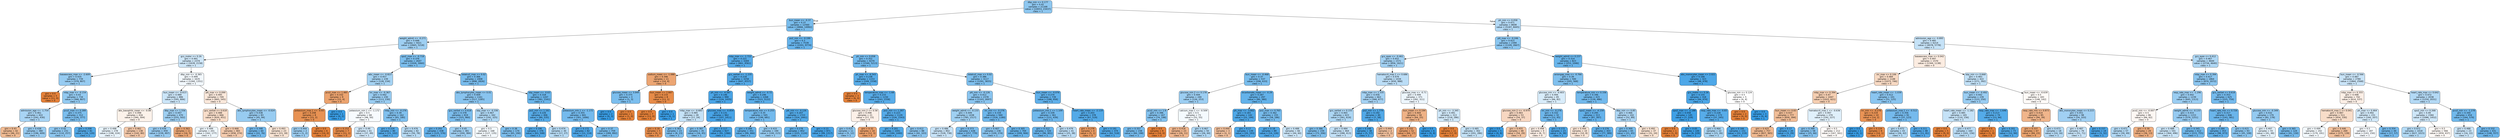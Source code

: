 digraph Tree {
node [shape=box, style="filled, rounded", color="black", fontname="helvetica"] ;
edge [fontname="helvetica"] ;
0 [label="dbp_min <= 0.177\ngini = 0.42\nsamples = 21168\nvalue = [10053, 23437]\nclass = 1", fillcolor="#8ec7f0"] ;
1 [label="bun_mean <= -0.37\ngini = 0.37\nsamples = 12560\nvalue = [4866, 14992]\nclass = 1", fillcolor="#79bded"] ;
0 -> 1 [labeldistance=2.5, labelangle=45, headlabel="True"] ;
2 [label="weight_admit <= -0.271\ngini = 0.448\nsamples = 5021\nvalue = [2665, 5218]\nclass = 1", fillcolor="#9ecff2"] ;
1 -> 2 ;
3 [label="gcs_motor <= 0.26\ngini = 0.491\nsamples = 2374\nvalue = [1639, 2158]\nclass = 1", fillcolor="#cfe7f9"] ;
2 -> 3 ;
4 [label="baseexcess_max <= -2.609\ngini = 0.435\nsamples = 739\nvalue = [379, 807]\nclass = 1", fillcolor="#96cbf1"] ;
3 -> 4 ;
5 [label="gini = 0.0\nsamples = 5\nvalue = [11, 0]\nclass = 0", fillcolor="#e58139"] ;
4 -> 5 ;
6 [label="mbp_max <= -0.154\ngini = 0.43\nsamples = 734\nvalue = [368, 807]\nclass = 1", fillcolor="#93caf1"] ;
4 -> 6 ;
7 [label="admission_age <= -1.754\ngini = 0.461\nsamples = 422\nvalue = [242, 430]\nclass = 1", fillcolor="#a8d4f4"] ;
6 -> 7 ;
8 [label="gini = 0.43\nsamples = 42\nvalue = [46, 21]\nclass = 0", fillcolor="#f1bb93"] ;
7 -> 8 ;
9 [label="gini = 0.438\nsamples = 380\nvalue = [196, 409]\nclass = 1", fillcolor="#98ccf1"] ;
7 -> 9 ;
10 [label="pco2_max <= 0.289\ngini = 0.375\nsamples = 312\nvalue = [126, 377]\nclass = 1", fillcolor="#7bbeee"] ;
6 -> 10 ;
11 [label="gini = 0.42\nsamples = 231\nvalue = [110, 257]\nclass = 1", fillcolor="#8ec7f0"] ;
10 -> 11 ;
12 [label="gini = 0.208\nsamples = 81\nvalue = [16, 120]\nclass = 1", fillcolor="#53aae8"] ;
10 -> 12 ;
13 [label="dbp_min <= -0.365\ngini = 0.499\nsamples = 1635\nvalue = [1260, 1351]\nclass = 1", fillcolor="#f2f8fd"] ;
3 -> 13 ;
14 [label="bun_mean <= -0.615\ngini = 0.489\nsamples = 886\nvalue = [595, 806]\nclass = 1", fillcolor="#cbe5f8"] ;
13 -> 14 ;
15 [label="abs_basophils_mean <= -0.08\ngini = 0.498\nsamples = 416\nvalue = [340, 304]\nclass = 0", fillcolor="#fcf2ea"] ;
14 -> 15 ;
16 [label="gini = 0.498\nsamples = 278\nvalue = [198, 224]\nclass = 1", fillcolor="#e8f4fc"] ;
15 -> 16 ;
17 [label="gini = 0.461\nsamples = 138\nvalue = [142, 80]\nclass = 0", fillcolor="#f4c8a9"] ;
15 -> 17 ;
18 [label="dbp_max <= 1.556\ngini = 0.447\nsamples = 470\nvalue = [255, 502]\nclass = 1", fillcolor="#9ecff2"] ;
14 -> 18 ;
19 [label="gini = 0.439\nsamples = 459\nvalue = [239, 497]\nclass = 1", fillcolor="#98ccf2"] ;
18 -> 19 ;
20 [label="gini = 0.363\nsamples = 11\nvalue = [16, 5]\nclass = 0", fillcolor="#eda877"] ;
18 -> 20 ;
21 [label="ptt_max <= 0.099\ngini = 0.495\nsamples = 749\nvalue = [665, 545]\nclass = 0", fillcolor="#fae8db"] ;
13 -> 21 ;
22 [label="gcs_verbal <= 0.618\ngini = 0.488\nsamples = 666\nvalue = [620, 451]\nclass = 0", fillcolor="#f8ddc9"] ;
21 -> 22 ;
23 [label="gini = 0.499\nsamples = 201\nvalue = [162, 177]\nclass = 1", fillcolor="#eef7fd"] ;
22 -> 23 ;
24 [label="gini = 0.468\nsamples = 465\nvalue = [458, 274]\nclass = 0", fillcolor="#f5ccaf"] ;
22 -> 24 ;
25 [label="abs_lymphocytes_mean <= -0.024\ngini = 0.438\nsamples = 83\nvalue = [45, 94]\nclass = 1", fillcolor="#98ccf1"] ;
21 -> 25 ;
26 [label="gini = 0.348\nsamples = 60\nvalue = [22, 76]\nclass = 1", fillcolor="#72b9ed"] ;
25 -> 26 ;
27 [label="gini = 0.493\nsamples = 23\nvalue = [23, 18]\nclass = 0", fillcolor="#f9e4d4"] ;
25 -> 27 ;
28 [label="spo2_max <= -0.718\ngini = 0.376\nsamples = 2647\nvalue = [1026, 3060]\nclass = 1", fillcolor="#7bbeee"] ;
2 -> 28 ;
29 [label="wbc_mean <= -0.823\ngini = 0.457\nsamples = 239\nvalue = [128, 234]\nclass = 1", fillcolor="#a5d3f3"] ;
28 -> 29 ;
30 [label="pco2_max <= 1.485\ngini = 0.332\nsamples = 9\nvalue = [15, 4]\nclass = 0", fillcolor="#eca36e"] ;
29 -> 30 ;
31 [label="potassium_max.1 <= -0.93\ngini = 0.208\nsamples = 8\nvalue = [15, 2]\nclass = 0", fillcolor="#e89253"] ;
30 -> 31 ;
32 [label="gini = 0.444\nsamples = 2\nvalue = [1, 2]\nclass = 1", fillcolor="#9ccef2"] ;
31 -> 32 ;
33 [label="gini = 0.0\nsamples = 6\nvalue = [14, 0]\nclass = 0", fillcolor="#e58139"] ;
31 -> 33 ;
34 [label="gini = 0.0\nsamples = 1\nvalue = [0, 2]\nclass = 1", fillcolor="#399de5"] ;
30 -> 34 ;
35 [label="inr_max <= -0.367\ngini = 0.442\nsamples = 230\nvalue = [113, 230]\nclass = 1", fillcolor="#9acdf2"] ;
29 -> 35 ;
36 [label="potassium_min.1 <= -1.172\ngini = 0.5\nsamples = 68\nvalue = [48, 50]\nclass = 1", fillcolor="#f7fbfe"] ;
35 -> 36 ;
37 [label="gini = 0.153\nsamples = 7\nvalue = [11, 1]\nclass = 0", fillcolor="#e78c4b"] ;
36 -> 37 ;
38 [label="gini = 0.49\nsamples = 61\nvalue = [37, 49]\nclass = 1", fillcolor="#cfe7f9"] ;
36 -> 38 ;
39 [label="mbp_min <= -0.276\ngini = 0.39\nsamples = 162\nvalue = [65, 180]\nclass = 1", fillcolor="#80c0ee"] ;
35 -> 39 ;
40 [label="gini = 0.224\nsamples = 80\nvalue = [15, 102]\nclass = 1", fillcolor="#56abe9"] ;
39 -> 40 ;
41 [label="gini = 0.476\nsamples = 82\nvalue = [50, 78]\nclass = 1", fillcolor="#b8dcf6"] ;
39 -> 41 ;
42 [label="totalco2_max <= 0.02\ngini = 0.366\nsamples = 2408\nvalue = [898, 2826]\nclass = 1", fillcolor="#78bced"] ;
28 -> 42 ;
43 [label="abs_lymphocytes_mean <= 0.01\ngini = 0.409\nsamples = 1161\nvalue = [517, 1285]\nclass = 1", fillcolor="#89c4ef"] ;
42 -> 43 ;
44 [label="gcs_verbal <= 0.618\ngini = 0.378\nsamples = 819\nvalue = [325, 960]\nclass = 1", fillcolor="#7cbeee"] ;
43 -> 44 ;
45 [label="gini = 0.293\nsamples = 438\nvalue = [125, 576]\nclass = 1", fillcolor="#64b2eb"] ;
44 -> 45 ;
46 [label="gini = 0.45\nsamples = 381\nvalue = [200, 384]\nclass = 1", fillcolor="#a0d0f3"] ;
44 -> 46 ;
47 [label="sbp_max <= -0.336\ngini = 0.467\nsamples = 342\nvalue = [192, 325]\nclass = 1", fillcolor="#aed7f4"] ;
43 -> 47 ;
48 [label="gini = 0.5\nsamples = 168\nvalue = [127, 135]\nclass = 1", fillcolor="#f3f9fd"] ;
47 -> 48 ;
49 [label="gini = 0.38\nsamples = 174\nvalue = [65, 190]\nclass = 1", fillcolor="#7dbfee"] ;
47 -> 49 ;
50 [label="sbp_mean <= -0.63\ngini = 0.318\nsamples = 1247\nvalue = [381, 1541]\nclass = 1", fillcolor="#6ab5eb"] ;
42 -> 50 ;
51 [label="po2_min <= 1.161\ngini = 0.226\nsamples = 406\nvalue = [80, 535]\nclass = 1", fillcolor="#57ace9"] ;
50 -> 51 ;
52 [label="gini = 0.196\nsamples = 376\nvalue = [63, 508]\nclass = 1", fillcolor="#52a9e8"] ;
51 -> 52 ;
53 [label="gini = 0.474\nsamples = 30\nvalue = [17, 27]\nclass = 1", fillcolor="#b6dbf5"] ;
51 -> 53 ;
54 [label="potassium_min.1 <= -1.172\ngini = 0.355\nsamples = 841\nvalue = [301, 1006]\nclass = 1", fillcolor="#74baed"] ;
50 -> 54 ;
55 [label="gini = 0.172\nsamples = 82\nvalue = [12, 114]\nclass = 1", fillcolor="#4ea7e8"] ;
54 -> 55 ;
56 [label="gini = 0.37\nsamples = 759\nvalue = [289, 892]\nclass = 1", fillcolor="#79bded"] ;
54 -> 56 ;
57 [label="po2_min <= -0.199\ngini = 0.3\nsamples = 7539\nvalue = [2201, 9774]\nclass = 1", fillcolor="#66b3eb"] ;
1 -> 57 ;
58 [label="mbp_max <= -1.722\ngini = 0.221\nsamples = 3269\nvalue = [661, 4561]\nclass = 1", fillcolor="#56abe9"] ;
57 -> 58 ;
59 [label="sodium_mean <= -1.088\ngini = 0.346\nsamples = 11\nvalue = [14, 4]\nclass = 0", fillcolor="#eca572"] ;
58 -> 59 ;
60 [label="glucose_mean <= 3.049\ngini = 0.375\nsamples = 3\nvalue = [1, 3]\nclass = 1", fillcolor="#7bbeee"] ;
59 -> 60 ;
61 [label="gini = 0.0\nsamples = 2\nvalue = [0, 3]\nclass = 1", fillcolor="#399de5"] ;
60 -> 61 ;
62 [label="gini = 0.0\nsamples = 1\nvalue = [1, 0]\nclass = 0", fillcolor="#e58139"] ;
60 -> 62 ;
63 [label="bun_mean <= 2.667\ngini = 0.133\nsamples = 8\nvalue = [13, 1]\nclass = 0", fillcolor="#e78b48"] ;
59 -> 63 ;
64 [label="gini = 0.0\nsamples = 7\nvalue = [13, 0]\nclass = 0", fillcolor="#e58139"] ;
63 -> 64 ;
65 [label="gini = 0.0\nsamples = 1\nvalue = [0, 1]\nclass = 1", fillcolor="#399de5"] ;
63 -> 65 ;
66 [label="gcs_verbal <= -1.235\ngini = 0.218\nsamples = 3258\nvalue = [647, 4557]\nclass = 1", fillcolor="#55abe9"] ;
58 -> 66 ;
67 [label="ph_min <= -4.587\ngini = 0.146\nsamples = 990\nvalue = [124, 1435]\nclass = 1", fillcolor="#4aa5e7"] ;
66 -> 67 ;
68 [label="mbp_max <= -0.683\ngini = 0.485\nsamples = 28\nvalue = [17, 24]\nclass = 1", fillcolor="#c5e2f7"] ;
67 -> 68 ;
69 [label="gini = 0.18\nsamples = 5\nvalue = [9, 1]\nclass = 0", fillcolor="#e88f4f"] ;
68 -> 69 ;
70 [label="gini = 0.383\nsamples = 23\nvalue = [8, 23]\nclass = 1", fillcolor="#7ebfee"] ;
68 -> 70 ;
71 [label="glucose_max <= -0.854\ngini = 0.131\nsamples = 962\nvalue = [107, 1411]\nclass = 1", fillcolor="#48a4e7"] ;
67 -> 71 ;
72 [label="gini = 0.387\nsamples = 35\nvalue = [16, 45]\nclass = 1", fillcolor="#7fc0ee"] ;
71 -> 72 ;
73 [label="gini = 0.117\nsamples = 927\nvalue = [91, 1366]\nclass = 1", fillcolor="#46a4e7"] ;
71 -> 73 ;
74 [label="weight_admit <= -0.72\ngini = 0.246\nsamples = 2268\nvalue = [523, 3122]\nclass = 1", fillcolor="#5aade9"] ;
66 -> 74 ;
75 [label="temperature_min <= 0.255\ngini = 0.35\nsamples = 545\nvalue = [199, 681]\nclass = 1", fillcolor="#73baed"] ;
74 -> 75 ;
76 [label="gini = 0.289\nsamples = 351\nvalue = [99, 466]\nclass = 1", fillcolor="#63b2eb"] ;
75 -> 76 ;
77 [label="gini = 0.433\nsamples = 194\nvalue = [100, 215]\nclass = 1", fillcolor="#95cbf1"] ;
75 -> 77 ;
78 [label="ptt_min <= -0.126\ngini = 0.207\nsamples = 1723\nvalue = [324, 2441]\nclass = 1", fillcolor="#53aae8"] ;
74 -> 78 ;
79 [label="gini = 0.278\nsamples = 852\nvalue = [225, 1124]\nclass = 1", fillcolor="#61b1ea"] ;
78 -> 79 ;
80 [label="gini = 0.13\nsamples = 871\nvalue = [99, 1317]\nclass = 1", fillcolor="#48a4e7"] ;
78 -> 80 ;
81 [label="ph_min <= 0.058\ngini = 0.352\nsamples = 4270\nvalue = [1540, 5213]\nclass = 1", fillcolor="#73baed"] ;
57 -> 81 ;
82 [label="ph_max <= -6.543\ngini = 0.238\nsamples = 1153\nvalue = [249, 1558]\nclass = 1", fillcolor="#59ade9"] ;
81 -> 82 ;
83 [label="gini = 0.0\nsamples = 3\nvalue = [6, 0]\nclass = 0", fillcolor="#e58139"] ;
82 -> 83 ;
84 [label="temperature_max <= -1.68\ngini = 0.233\nsamples = 1150\nvalue = [243, 1558]\nclass = 1", fillcolor="#58ace9"] ;
82 -> 84 ;
85 [label="glucose_min.2 <= 0.58\ngini = 0.498\nsamples = 21\nvalue = [17, 15]\nclass = 0", fillcolor="#fcf0e8"] ;
84 -> 85 ;
86 [label="gini = 0.415\nsamples = 11\nvalue = [5, 12]\nclass = 1", fillcolor="#8bc6f0"] ;
85 -> 86 ;
87 [label="gini = 0.32\nsamples = 10\nvalue = [12, 3]\nclass = 0", fillcolor="#eca06a"] ;
85 -> 87 ;
88 [label="po2_min <= 1.287\ngini = 0.223\nsamples = 1129\nvalue = [226, 1543]\nclass = 1", fillcolor="#56abe9"] ;
84 -> 88 ;
89 [label="gini = 0.201\nsamples = 1041\nvalue = [184, 1440]\nclass = 1", fillcolor="#52aae8"] ;
88 -> 89 ;
90 [label="gini = 0.412\nsamples = 88\nvalue = [42, 103]\nclass = 1", fillcolor="#8ac5f0"] ;
88 -> 90 ;
91 [label="totalco2_max <= 0.02\ngini = 0.386\nsamples = 3117\nvalue = [1291, 3655]\nclass = 1", fillcolor="#7fc0ee"] ;
81 -> 91 ;
92 [label="ptt_min <= -0.126\ngini = 0.412\nsamples = 2378\nvalue = [1103, 2697]\nclass = 1", fillcolor="#8ac5f0"] ;
91 -> 92 ;
93 [label="weight_admit <= -0.133\ngini = 0.449\nsamples = 1438\nvalue = [785, 1517]\nclass = 1", fillcolor="#9fd0f2"] ;
92 -> 93 ;
94 [label="gini = 0.486\nsamples = 802\nvalue = [528, 738]\nclass = 1", fillcolor="#c7e3f8"] ;
93 -> 94 ;
95 [label="gini = 0.373\nsamples = 636\nvalue = [257, 779]\nclass = 1", fillcolor="#7abdee"] ;
93 -> 95 ;
96 [label="inr_min <= -0.276\ngini = 0.334\nsamples = 940\nvalue = [318, 1180]\nclass = 1", fillcolor="#6eb7ec"] ;
92 -> 96 ;
97 [label="gini = 0.407\nsamples = 236\nvalue = [109, 274]\nclass = 1", fillcolor="#88c4ef"] ;
96 -> 97 ;
98 [label="gini = 0.305\nsamples = 704\nvalue = [209, 906]\nclass = 1", fillcolor="#67b4eb"] ;
96 -> 98 ;
99 [label="bun_mean <= -0.076\ngini = 0.274\nsamples = 739\nvalue = [188, 958]\nclass = 1", fillcolor="#60b0ea"] ;
91 -> 99 ;
100 [label="potassium_min.1 <= 1.109\ngini = 0.339\nsamples = 361\nvalue = [121, 439]\nclass = 1", fillcolor="#70b8ec"] ;
99 -> 100 ;
101 [label="gini = 0.312\nsamples = 320\nvalue = [96, 401]\nclass = 1", fillcolor="#68b4eb"] ;
100 -> 101 ;
102 [label="gini = 0.479\nsamples = 41\nvalue = [25, 38]\nclass = 1", fillcolor="#bbddf6"] ;
100 -> 102 ;
103 [label="heart_rate_mean <= -2.119\ngini = 0.203\nsamples = 378\nvalue = [67, 519]\nclass = 1", fillcolor="#53aae8"] ;
99 -> 103 ;
104 [label="gini = 0.278\nsamples = 4\nvalue = [5, 1]\nclass = 0", fillcolor="#ea9a61"] ;
103 -> 104 ;
105 [label="gini = 0.191\nsamples = 374\nvalue = [62, 518]\nclass = 1", fillcolor="#51a9e8"] ;
103 -> 105 ;
106 [label="ph_min <= 0.058\ngini = 0.471\nsamples = 8608\nvalue = [5187, 8445]\nclass = 1", fillcolor="#b3d9f5"] ;
0 -> 106 [labeldistance=2.5, labelangle=-45, headlabel="False"] ;
107 [label="ptt_max <= -0.246\ngini = 0.415\nsamples = 2394\nvalue = [1109, 2667]\nclass = 1", fillcolor="#8bc6f0"] ;
106 -> 107 ;
108 [label="gcs_eyes <= -0.461\ngini = 0.452\nsamples = 1571\nvalue = [856, 1621]\nclass = 1", fillcolor="#a2d1f3"] ;
107 -> 108 ;
109 [label="bun_mean <= -0.468\ngini = 0.37\nsamples = 537\nvalue = [206, 633]\nclass = 1", fillcolor="#79bded"] ;
108 -> 109 ;
110 [label="glucose_min.2 <= 0.178\ngini = 0.444\nsamples = 240\nvalue = [126, 253]\nclass = 1", fillcolor="#9ccef2"] ;
109 -> 110 ;
111 [label="pco2_min <= 1.9\ngini = 0.396\nsamples = 167\nvalue = [74, 198]\nclass = 1", fillcolor="#83c2ef"] ;
110 -> 111 ;
112 [label="gini = 0.357\nsamples = 158\nvalue = [60, 198]\nclass = 1", fillcolor="#75bbed"] ;
111 -> 112 ;
113 [label="gini = 0.0\nsamples = 9\nvalue = [14, 0]\nclass = 0", fillcolor="#e58139"] ;
111 -> 113 ;
114 [label="calcium_max.1 <= -0.509\ngini = 0.5\nsamples = 73\nvalue = [52, 55]\nclass = 1", fillcolor="#f4fafe"] ;
110 -> 114 ;
115 [label="gini = 0.418\nsamples = 23\nvalue = [26, 11]\nclass = 0", fillcolor="#f0b68d"] ;
114 -> 115 ;
116 [label="gini = 0.467\nsamples = 50\nvalue = [26, 44]\nclass = 1", fillcolor="#aed7f4"] ;
114 -> 116 ;
117 [label="bicarbonate_mean <= -0.29\ngini = 0.287\nsamples = 297\nvalue = [80, 380]\nclass = 1", fillcolor="#63b2ea"] ;
109 -> 117 ;
118 [label="ph_max <= -3.662\ngini = 0.183\nsamples = 142\nvalue = [22, 194]\nclass = 1", fillcolor="#4fa8e8"] ;
117 -> 118 ;
119 [label="gini = 0.444\nsamples = 3\nvalue = [2, 1]\nclass = 0", fillcolor="#f2c09c"] ;
118 -> 119 ;
120 [label="gini = 0.17\nsamples = 139\nvalue = [20, 193]\nclass = 1", fillcolor="#4ea7e8"] ;
118 -> 120 ;
121 [label="po2_max <= 0.765\ngini = 0.362\nsamples = 155\nvalue = [58, 186]\nclass = 1", fillcolor="#77bced"] ;
117 -> 121 ;
122 [label="gini = 0.18\nsamples = 89\nvalue = [14, 126]\nclass = 1", fillcolor="#4fa8e8"] ;
121 -> 122 ;
123 [label="gini = 0.488\nsamples = 66\nvalue = [44, 60]\nclass = 1", fillcolor="#cae5f8"] ;
121 -> 123 ;
124 [label="hematocrit_max.1 <= 0.686\ngini = 0.479\nsamples = 1034\nvalue = [650, 988]\nclass = 1", fillcolor="#bbddf6"] ;
108 -> 124 ;
125 [label="mbp_max <= 1.335\ngini = 0.456\nsamples = 663\nvalue = [368, 677]\nclass = 1", fillcolor="#a5d2f3"] ;
124 -> 125 ;
126 [label="gcs_verbal <= 0.155\ngini = 0.465\nsamples = 623\nvalue = [361, 619]\nclass = 1", fillcolor="#acd6f4"] ;
125 -> 126 ;
127 [label="gini = 0.386\nsamples = 159\nvalue = [73, 206]\nclass = 1", fillcolor="#7fc0ee"] ;
126 -> 127 ;
128 [label="gini = 0.484\nsamples = 464\nvalue = [288, 413]\nclass = 1", fillcolor="#c3e1f7"] ;
126 -> 128 ;
129 [label="po2_min <= 1.779\ngini = 0.192\nsamples = 40\nvalue = [7, 58]\nclass = 1", fillcolor="#51a9e8"] ;
125 -> 129 ;
130 [label="gini = 0.148\nsamples = 38\nvalue = [5, 57]\nclass = 1", fillcolor="#4aa6e7"] ;
129 -> 130 ;
131 [label="gini = 0.444\nsamples = 2\nvalue = [2, 1]\nclass = 0", fillcolor="#f2c09c"] ;
129 -> 131 ;
132 [label="glucose_max <= -0.71\ngini = 0.499\nsamples = 371\nvalue = [282, 311]\nclass = 1", fillcolor="#edf6fd"] ;
124 -> 132 ;
133 [label="bun_mean <= 0.194\ngini = 0.404\nsamples = 58\nvalue = [64, 25]\nclass = 0", fillcolor="#efb286"] ;
132 -> 133 ;
134 [label="gini = 0.332\nsamples = 52\nvalue = [64, 17]\nclass = 0", fillcolor="#eca26e"] ;
133 -> 134 ;
135 [label="gini = 0.0\nsamples = 6\nvalue = [0, 8]\nclass = 1", fillcolor="#399de5"] ;
133 -> 135 ;
136 [label="ph_min <= -3.345\ngini = 0.491\nsamples = 313\nvalue = [218, 286]\nclass = 1", fillcolor="#d0e8f9"] ;
132 -> 136 ;
137 [label="gini = 0.0\nsamples = 11\nvalue = [17, 0]\nclass = 0", fillcolor="#e58139"] ;
136 -> 137 ;
138 [label="gini = 0.485\nsamples = 302\nvalue = [201, 286]\nclass = 1", fillcolor="#c4e2f7"] ;
136 -> 138 ;
139 [label="weight_admit <= 0.237\ngini = 0.314\nsamples = 823\nvalue = [253, 1046]\nclass = 1", fillcolor="#69b5eb"] ;
107 -> 139 ;
140 [label="aniongap_max <= -0.766\ngini = 0.39\nsamples = 500\nvalue = [205, 568]\nclass = 1", fillcolor="#80c0ee"] ;
139 -> 140 ;
141 [label="glucose_min <= -0.403\ngini = 0.494\nsamples = 85\nvalue = [66, 82]\nclass = 1", fillcolor="#d8ecfa"] ;
140 -> 141 ;
142 [label="glucose_min.2 <= -0.979\ngini = 0.483\nsamples = 53\nvalue = [54, 37]\nclass = 0", fillcolor="#f7d7c1"] ;
141 -> 142 ;
143 [label="gini = 0.0\nsamples = 5\nvalue = [0, 8]\nclass = 1", fillcolor="#399de5"] ;
142 -> 143 ;
144 [label="gini = 0.455\nsamples = 48\nvalue = [54, 29]\nclass = 0", fillcolor="#f3c5a3"] ;
142 -> 144 ;
145 [label="inr_min <= -0.276\ngini = 0.332\nsamples = 32\nvalue = [12, 45]\nclass = 1", fillcolor="#6eb7ec"] ;
141 -> 145 ;
146 [label="gini = 0.498\nsamples = 9\nvalue = [8, 7]\nclass = 0", fillcolor="#fcefe6"] ;
145 -> 146 ;
147 [label="gini = 0.172\nsamples = 23\nvalue = [4, 38]\nclass = 1", fillcolor="#4ea7e8"] ;
145 -> 147 ;
148 [label="temperature_min <= 0.336\ngini = 0.346\nsamples = 415\nvalue = [139, 486]\nclass = 1", fillcolor="#72b9ec"] ;
140 -> 148 ;
149 [label="spo2_mean <= -4.159\ngini = 0.295\nsamples = 313\nvalue = [87, 397]\nclass = 1", fillcolor="#64b2eb"] ;
148 -> 149 ;
150 [label="gini = 0.494\nsamples = 10\nvalue = [10, 8]\nclass = 0", fillcolor="#fae6d7"] ;
149 -> 150 ;
151 [label="gini = 0.276\nsamples = 303\nvalue = [77, 389]\nclass = 1", fillcolor="#60b0ea"] ;
149 -> 151 ;
152 [label="dbp_min <= 0.85\ngini = 0.466\nsamples = 102\nvalue = [52, 89]\nclass = 1", fillcolor="#add6f4"] ;
148 -> 152 ;
153 [label="gini = 0.369\nsamples = 65\nvalue = [21, 65]\nclass = 1", fillcolor="#79bded"] ;
152 -> 153 ;
154 [label="gini = 0.492\nsamples = 37\nvalue = [31, 24]\nclass = 0", fillcolor="#f9e3d2"] ;
152 -> 154 ;
155 [label="abs_monocytes_mean <= 2.021\ngini = 0.166\nsamples = 323\nvalue = [48, 478]\nclass = 1", fillcolor="#4da7e8"] ;
139 -> 155 ;
156 [label="gcs_motor <= 0.26\ngini = 0.155\nsamples = 318\nvalue = [44, 474]\nclass = 1", fillcolor="#4ba6e7"] ;
155 -> 156 ;
157 [label="spo2_max <= -2.188\ngini = 0.058\nsamples = 145\nvalue = [7, 229]\nclass = 1", fillcolor="#3fa0e6"] ;
156 -> 157 ;
158 [label="gini = 0.0\nsamples = 1\nvalue = [1, 0]\nclass = 0", fillcolor="#e58139"] ;
157 -> 158 ;
159 [label="gini = 0.05\nsamples = 144\nvalue = [6, 229]\nclass = 1", fillcolor="#3ea0e6"] ;
157 -> 159 ;
160 [label="resp_rate_max <= -0.83\ngini = 0.228\nsamples = 173\nvalue = [37, 245]\nclass = 1", fillcolor="#57ace9"] ;
156 -> 160 ;
161 [label="gini = 0.464\nsamples = 22\nvalue = [15, 26]\nclass = 1", fillcolor="#abd6f4"] ;
160 -> 161 ;
162 [label="gini = 0.166\nsamples = 151\nvalue = [22, 219]\nclass = 1", fillcolor="#4da7e8"] ;
160 -> 162 ;
163 [label="glucose_min <= 0.124\ngini = 0.5\nsamples = 5\nvalue = [4, 4]\nclass = 0", fillcolor="#ffffff"] ;
155 -> 163 ;
164 [label="gini = 0.0\nsamples = 2\nvalue = [4, 0]\nclass = 0", fillcolor="#e58139"] ;
163 -> 164 ;
165 [label="gini = 0.0\nsamples = 3\nvalue = [0, 4]\nclass = 1", fillcolor="#399de5"] ;
163 -> 165 ;
166 [label="admission_age <= -0.895\ngini = 0.485\nsamples = 6214\nvalue = [4078, 5778]\nclass = 1", fillcolor="#c5e2f7"] ;
106 -> 166 ;
167 [label="baseexcess_max <= 0.042\ngini = 0.497\nsamples = 1570\nvalue = [1344, 1138]\nclass = 0", fillcolor="#fbece1"] ;
166 -> 167 ;
168 [label="inr_max <= 0.106\ngini = 0.484\nsamples = 1148\nvalue = [1073, 746]\nclass = 0", fillcolor="#f7d9c3"] ;
167 -> 168 ;
169 [label="mbp_max <= 0.394\ngini = 0.47\nsamples = 1047\nvalue = [1022, 621]\nclass = 0", fillcolor="#f5ceb1"] ;
168 -> 169 ;
170 [label="bun_mean <= 0.83\ngini = 0.437\nsamples = 777\nvalue = [830, 394]\nclass = 0", fillcolor="#f1bd97"] ;
169 -> 170 ;
171 [label="gini = 0.425\nsamples = 757\nvalue = [827, 365]\nclass = 0", fillcolor="#f0b990"] ;
170 -> 171 ;
172 [label="gini = 0.17\nsamples = 20\nvalue = [3, 29]\nclass = 1", fillcolor="#4da7e8"] ;
170 -> 172 ;
173 [label="hematocrit_max.1 <= -0.636\ngini = 0.497\nsamples = 270\nvalue = [192, 227]\nclass = 1", fillcolor="#e0f0fb"] ;
169 -> 173 ;
174 [label="gini = 0.399\nsamples = 58\nvalue = [25, 66]\nclass = 1", fillcolor="#84c2ef"] ;
173 -> 174 ;
175 [label="gini = 0.5\nsamples = 212\nvalue = [167, 161]\nclass = 0", fillcolor="#fefaf8"] ;
173 -> 175 ;
176 [label="heart_rate_mean <= -1.039\ngini = 0.412\nsamples = 101\nvalue = [51, 125]\nclass = 1", fillcolor="#8ac5f0"] ;
168 -> 176 ;
177 [label="inr_min <= -0.276\ngini = 0.219\nsamples = 10\nvalue = [14, 2]\nclass = 0", fillcolor="#e99355"] ;
176 -> 177 ;
178 [label="gini = 0.0\nsamples = 1\nvalue = [0, 1]\nclass = 1", fillcolor="#399de5"] ;
177 -> 178 ;
179 [label="gini = 0.124\nsamples = 9\nvalue = [14, 1]\nclass = 0", fillcolor="#e78a47"] ;
177 -> 179 ;
180 [label="potassium_max.1 <= -0.512\ngini = 0.356\nsamples = 91\nvalue = [37, 123]\nclass = 1", fillcolor="#75baed"] ;
176 -> 180 ;
181 [label="gini = 0.472\nsamples = 43\nvalue = [26, 42]\nclass = 1", fillcolor="#b4daf5"] ;
180 -> 181 ;
182 [label="gini = 0.211\nsamples = 48\nvalue = [11, 81]\nclass = 1", fillcolor="#54aae9"] ;
180 -> 182 ;
183 [label="sbp_min <= 0.668\ngini = 0.483\nsamples = 422\nvalue = [271, 392]\nclass = 1", fillcolor="#c2e1f7"] ;
167 -> 183 ;
184 [label="bun_mean <= -0.492\ngini = 0.442\nsamples = 239\nvalue = [123, 250]\nclass = 1", fillcolor="#9acdf2"] ;
183 -> 184 ;
185 [label="heart_rate_mean <= -1.182\ngini = 0.485\nsamples = 165\nvalue = [110, 156]\nclass = 1", fillcolor="#c5e2f7"] ;
184 -> 185 ;
186 [label="gini = 0.0\nsamples = 5\nvalue = [9, 0]\nclass = 0", fillcolor="#e58139"] ;
185 -> 186 ;
187 [label="gini = 0.477\nsamples = 160\nvalue = [101, 156]\nclass = 1", fillcolor="#b9dcf6"] ;
185 -> 187 ;
188 [label="resp_rate_max <= -1.646\ngini = 0.213\nsamples = 74\nvalue = [13, 94]\nclass = 1", fillcolor="#54abe9"] ;
184 -> 188 ;
189 [label="gini = 0.0\nsamples = 1\nvalue = [1, 0]\nclass = 0", fillcolor="#e58139"] ;
188 -> 189 ;
190 [label="gini = 0.201\nsamples = 73\nvalue = [12, 94]\nclass = 1", fillcolor="#52aae8"] ;
188 -> 190 ;
191 [label="bun_mean <= -0.639\ngini = 0.5\nsamples = 183\nvalue = [148, 142]\nclass = 0", fillcolor="#fefaf7"] ;
183 -> 191 ;
192 [label="resp_rate_min <= 0.873\ngini = 0.414\nsamples = 85\nvalue = [94, 39]\nclass = 0", fillcolor="#f0b58b"] ;
191 -> 192 ;
193 [label="gini = 0.337\nsamples = 67\nvalue = [84, 23]\nclass = 0", fillcolor="#eca46f"] ;
192 -> 193 ;
194 [label="gini = 0.473\nsamples = 18\nvalue = [10, 16]\nclass = 1", fillcolor="#b5daf5"] ;
192 -> 194 ;
195 [label="abs_monocytes_mean <= 0.215\ngini = 0.451\nsamples = 98\nvalue = [54, 103]\nclass = 1", fillcolor="#a1d0f3"] ;
191 -> 195 ;
196 [label="gini = 0.487\nsamples = 79\nvalue = [51, 71]\nclass = 1", fillcolor="#c7e3f8"] ;
195 -> 196 ;
197 [label="gini = 0.157\nsamples = 19\nvalue = [3, 32]\nclass = 1", fillcolor="#4ca6e7"] ;
195 -> 197 ;
198 [label="gcs_eyes <= 0.412\ngini = 0.467\nsamples = 4644\nvalue = [2734, 4640]\nclass = 1", fillcolor="#aed7f4"] ;
166 -> 198 ;
199 [label="mbp_max <= 0.394\ngini = 0.417\nsamples = 1864\nvalue = [870, 2072]\nclass = 1", fillcolor="#8cc6f0"] ;
198 -> 199 ;
200 [label="resp_rate_max <= -1.296\ngini = 0.442\nsamples = 1239\nvalue = [645, 1313]\nclass = 1", fillcolor="#9acdf2"] ;
199 -> 200 ;
201 [label="pco2_min <= -0.007\ngini = 0.5\nsamples = 86\nvalue = [66, 62]\nclass = 0", fillcolor="#fdf7f3"] ;
200 -> 201 ;
202 [label="gini = 0.471\nsamples = 57\nvalue = [30, 49]\nclass = 1", fillcolor="#b2d9f5"] ;
201 -> 202 ;
203 [label="gini = 0.39\nsamples = 29\nvalue = [36, 13]\nclass = 0", fillcolor="#eeae80"] ;
201 -> 203 ;
204 [label="weight_admit <= -0.133\ngini = 0.433\nsamples = 1153\nvalue = [579, 1251]\nclass = 1", fillcolor="#95caf1"] ;
200 -> 204 ;
205 [label="gini = 0.488\nsamples = 541\nvalue = [364, 496]\nclass = 1", fillcolor="#cae5f8"] ;
204 -> 205 ;
206 [label="gini = 0.345\nsamples = 612\nvalue = [215, 755]\nclass = 1", fillcolor="#71b9ec"] ;
204 -> 206 ;
207 [label="gcs_verbal <= 0.618\ngini = 0.353\nsamples = 625\nvalue = [225, 759]\nclass = 1", fillcolor="#74baed"] ;
199 -> 207 ;
208 [label="heart_rate_min <= 0.726\ngini = 0.317\nsamples = 446\nvalue = [143, 581]\nclass = 1", fillcolor="#6ab5eb"] ;
207 -> 208 ;
209 [label="gini = 0.284\nsamples = 353\nvalue = [98, 473]\nclass = 1", fillcolor="#62b1ea"] ;
208 -> 209 ;
210 [label="gini = 0.415\nsamples = 93\nvalue = [45, 108]\nclass = 1", fillcolor="#8bc6f0"] ;
208 -> 210 ;
211 [label="glucose_min <= -0.349\ngini = 0.432\nsamples = 179\nvalue = [82, 178]\nclass = 1", fillcolor="#94caf1"] ;
207 -> 211 ;
212 [label="gini = 0.497\nsamples = 55\nvalue = [41, 48]\nclass = 1", fillcolor="#e2f1fb"] ;
211 -> 212 ;
213 [label="gini = 0.365\nsamples = 124\nvalue = [41, 130]\nclass = 1", fillcolor="#77bced"] ;
211 -> 213 ;
214 [label="bun_mean <= -0.566\ngini = 0.487\nsamples = 2780\nvalue = [1864, 2568]\nclass = 1", fillcolor="#c9e4f8"] ;
198 -> 214 ;
215 [label="mbp_max <= 0.355\ngini = 0.498\nsamples = 742\nvalue = [614, 537]\nclass = 0", fillcolor="#fcefe6"] ;
214 -> 215 ;
216 [label="hematocrit_max.1 <= 0.041\ngini = 0.487\nsamples = 511\nvalue = [454, 330]\nclass = 0", fillcolor="#f8ddc9"] ;
215 -> 216 ;
217 [label="gini = 0.499\nsamples = 242\nvalue = [179, 191]\nclass = 1", fillcolor="#f3f9fd"] ;
216 -> 217 ;
218 [label="gini = 0.446\nsamples = 269\nvalue = [275, 139]\nclass = 0", fillcolor="#f2c19d"] ;
216 -> 218 ;
219 [label="ph_max <= 0.464\ngini = 0.492\nsamples = 231\nvalue = [160, 207]\nclass = 1", fillcolor="#d2e9f9"] ;
215 -> 219 ;
220 [label="gini = 0.5\nsamples = 187\nvalue = [143, 150]\nclass = 1", fillcolor="#f6fafe"] ;
219 -> 220 ;
221 [label="gini = 0.354\nsamples = 44\nvalue = [17, 57]\nclass = 1", fillcolor="#74baed"] ;
219 -> 221 ;
222 [label="heart_rate_max <= 0.642\ngini = 0.472\nsamples = 2038\nvalue = [1250, 2031]\nclass = 1", fillcolor="#b3d9f5"] ;
214 -> 222 ;
223 [label="spo2_min <= 0.268\ngini = 0.49\nsamples = 1584\nvalue = [1086, 1452]\nclass = 1", fillcolor="#cde6f8"] ;
222 -> 223 ;
224 [label="gini = 0.472\nsamples = 1018\nvalue = [627, 1015]\nclass = 1", fillcolor="#b3daf5"] ;
223 -> 224 ;
225 [label="gini = 0.5\nsamples = 566\nvalue = [459, 437]\nclass = 0", fillcolor="#fef9f6"] ;
223 -> 225 ;
226 [label="pco2_min <= -1.278\ngini = 0.344\nsamples = 454\nvalue = [164, 579]\nclass = 1", fillcolor="#71b9ec"] ;
222 -> 226 ;
227 [label="gini = 0.488\nsamples = 23\nvalue = [16, 22]\nclass = 1", fillcolor="#c9e4f8"] ;
226 -> 227 ;
228 [label="gini = 0.332\nsamples = 431\nvalue = [148, 557]\nclass = 1", fillcolor="#6eb7ec"] ;
226 -> 228 ;
}